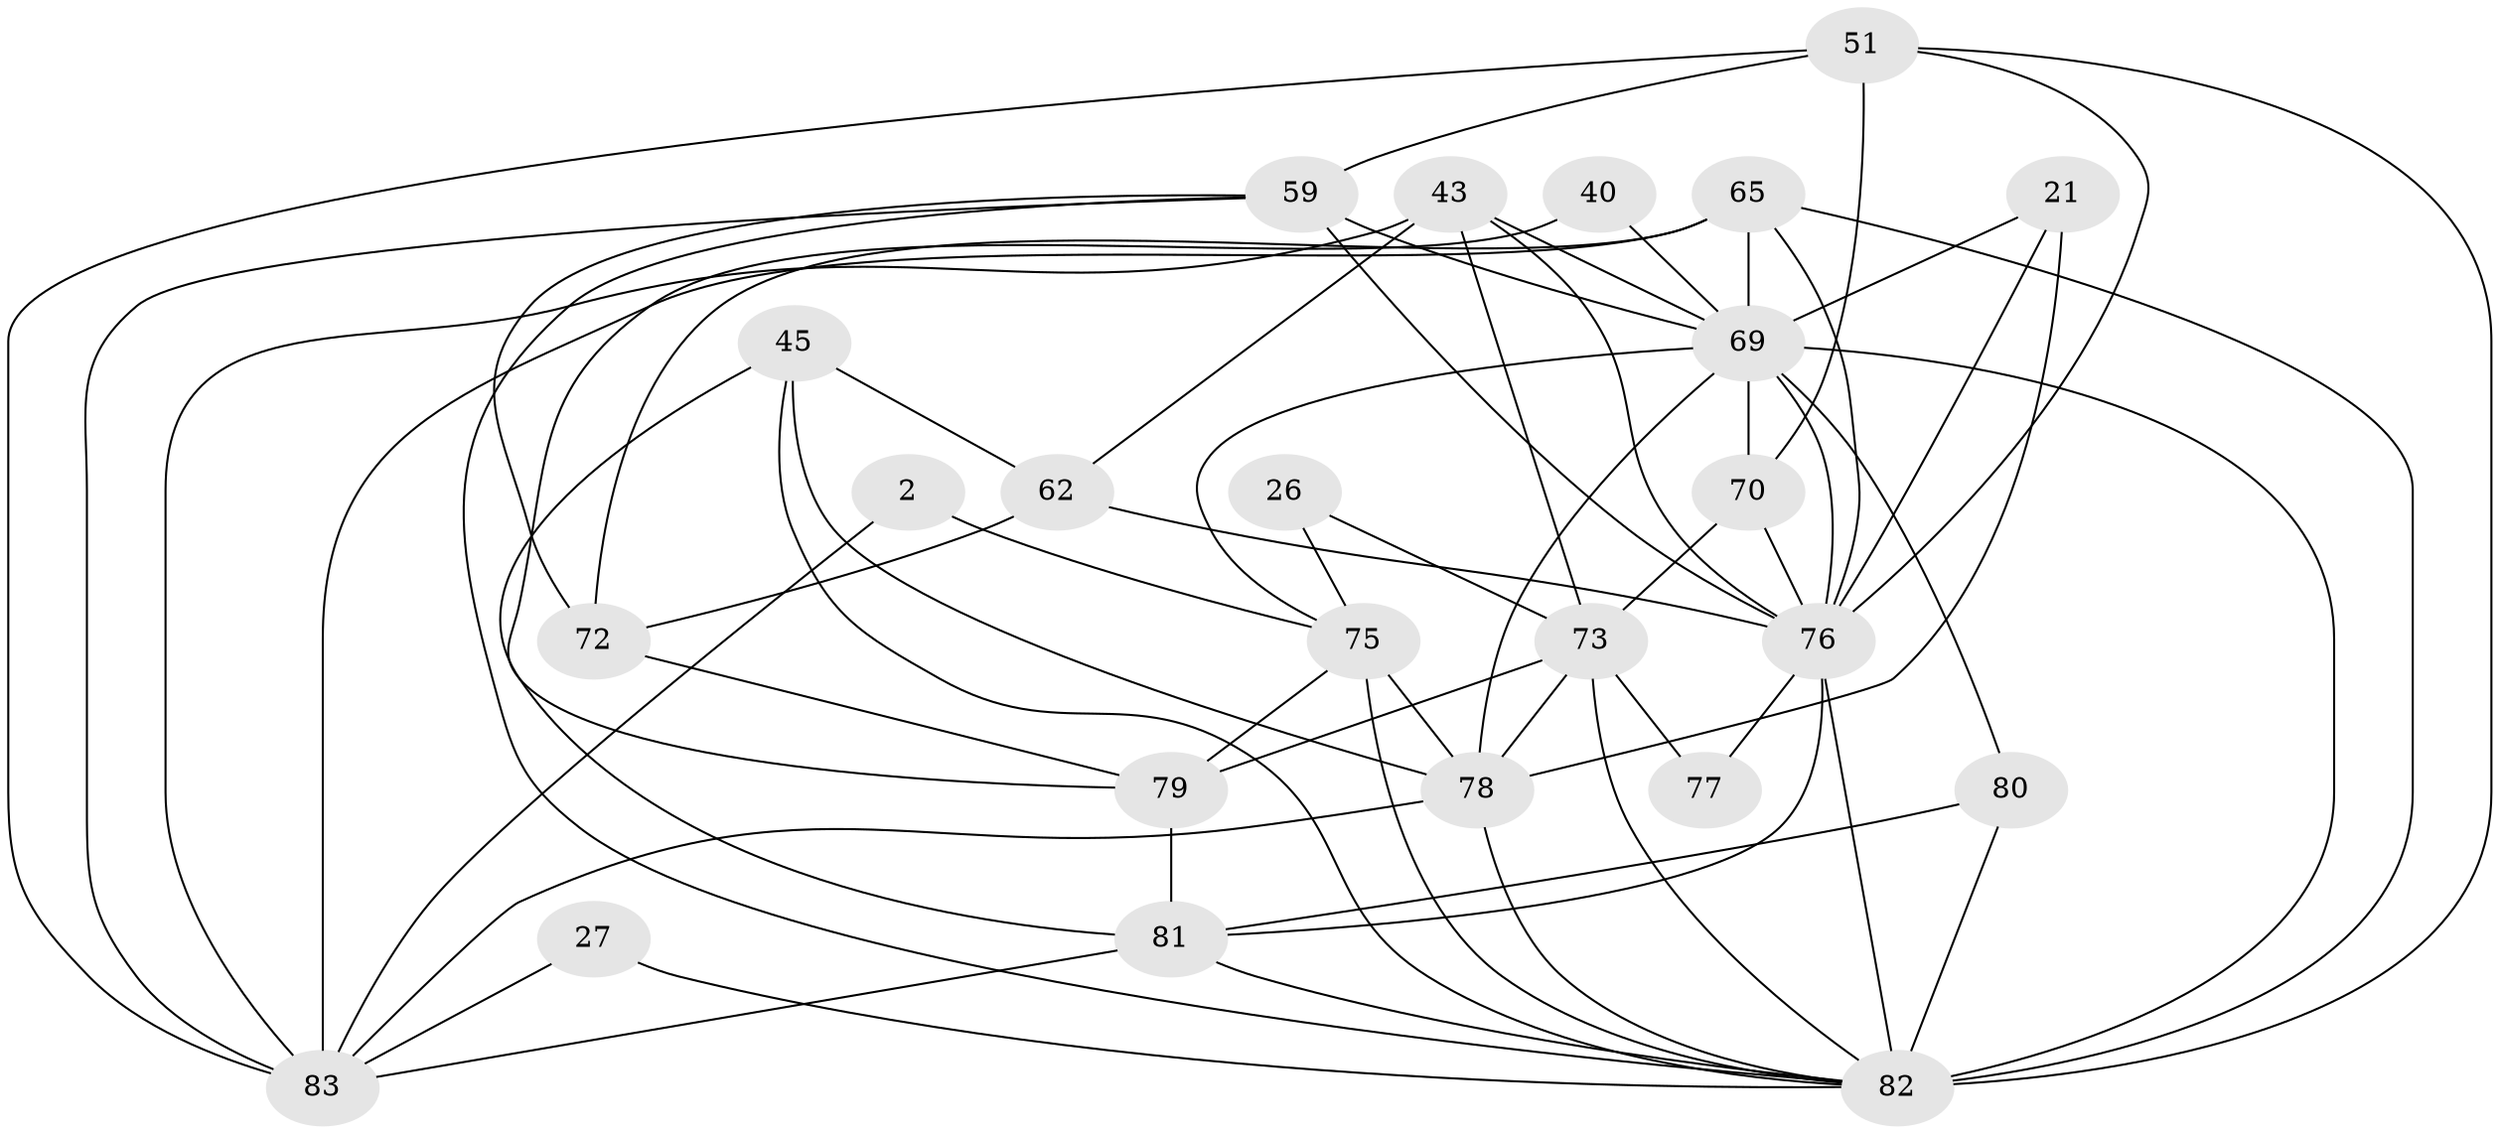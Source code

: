 // original degree distribution, {5: 0.2289156626506024, 2: 0.0963855421686747, 6: 0.024096385542168676, 4: 0.27710843373493976, 3: 0.3132530120481928, 8: 0.024096385542168676, 7: 0.024096385542168676, 9: 0.012048192771084338}
// Generated by graph-tools (version 1.1) at 2025/53/03/04/25 21:53:47]
// undirected, 24 vertices, 63 edges
graph export_dot {
graph [start="1"]
  node [color=gray90,style=filled];
  2;
  21;
  26;
  27;
  40;
  43 [super="+33"];
  45 [super="+7"];
  51 [super="+22+47"];
  59;
  62 [super="+16"];
  65 [super="+54+60"];
  69 [super="+24+39+63"];
  70 [super="+9"];
  72 [super="+55"];
  73 [super="+14+29"];
  75 [super="+53"];
  76 [super="+68+4+56+57+28"];
  77 [super="+64"];
  78 [super="+52+66"];
  79 [super="+3"];
  80 [super="+30"];
  81 [super="+10+36"];
  82 [super="+1+5+74+67"];
  83 [super="+13+34"];
  2 -- 83;
  2 -- 75;
  21 -- 69;
  21 -- 78 [weight=3];
  21 -- 76;
  26 -- 75;
  26 -- 73;
  27 -- 82 [weight=2];
  27 -- 83;
  40 -- 79;
  40 -- 69;
  43 -- 83 [weight=2];
  43 -- 73;
  43 -- 62;
  43 -- 69 [weight=2];
  43 -- 76;
  45 -- 62 [weight=2];
  45 -- 81;
  45 -- 78 [weight=2];
  45 -- 82;
  51 -- 59;
  51 -- 82 [weight=3];
  51 -- 83 [weight=2];
  51 -- 70 [weight=2];
  51 -- 76;
  59 -- 69 [weight=3];
  59 -- 72;
  59 -- 76 [weight=2];
  59 -- 83;
  59 -- 82;
  62 -- 72;
  62 -- 76;
  65 -- 83 [weight=3];
  65 -- 69 [weight=2];
  65 -- 72;
  65 -- 82 [weight=6];
  65 -- 76 [weight=2];
  69 -- 70;
  69 -- 80;
  69 -- 82 [weight=2];
  69 -- 78 [weight=2];
  69 -- 75;
  69 -- 76 [weight=2];
  70 -- 73;
  70 -- 76;
  72 -- 79;
  73 -- 79 [weight=3];
  73 -- 77;
  73 -- 78 [weight=2];
  73 -- 82 [weight=2];
  75 -- 78 [weight=2];
  75 -- 79;
  75 -- 82 [weight=4];
  76 -- 77 [weight=3];
  76 -- 82;
  76 -- 81 [weight=3];
  78 -- 82;
  78 -- 83;
  79 -- 81;
  80 -- 81 [weight=3];
  80 -- 82 [weight=2];
  81 -- 82 [weight=2];
  81 -- 83 [weight=2];
}
